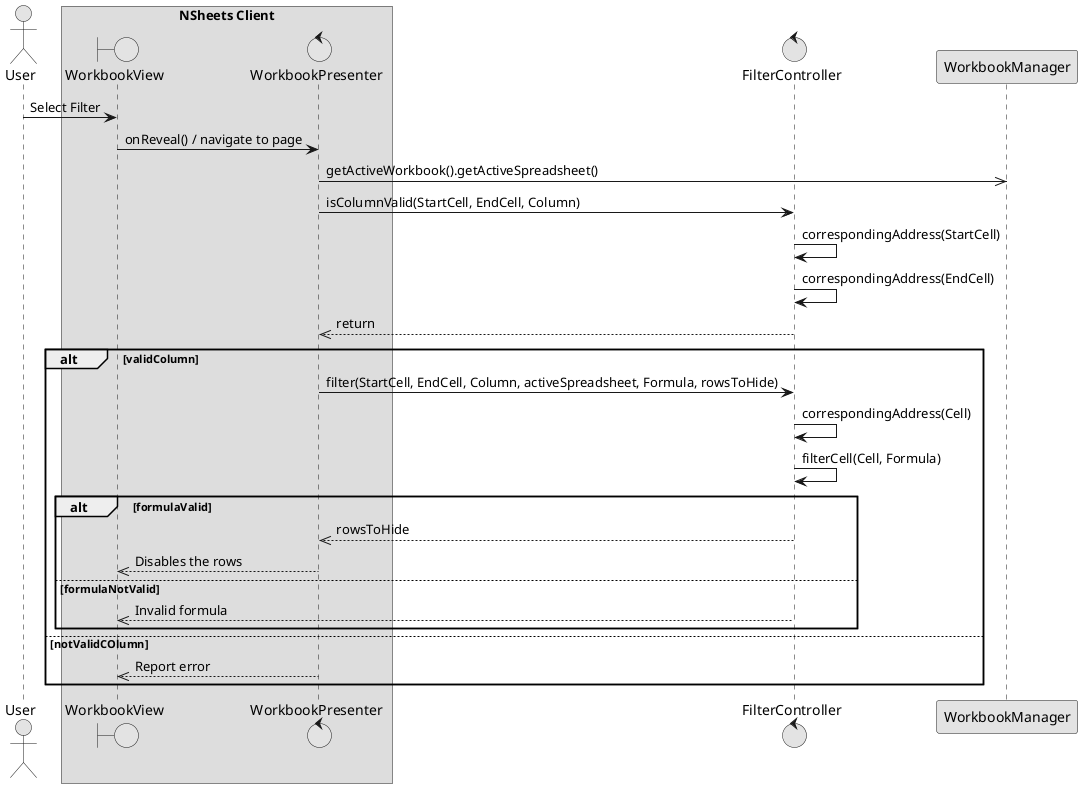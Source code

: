 @startuml  design1.png
skinparam handwritten false
skinparam monochrome true
skinparam packageStyle rect
skinparam defaultFontName FG Virgil
skinparam shadowing false

actor User
boundary WorkbookView
control WorkbookPresenter

box "NSheets Client"
participant WorkbookView
participant WorkbookPresenter 
end box

control FilterController

User -> WorkbookView : Select Filter
WorkbookView -> WorkbookPresenter : onReveal() / navigate to page 
WorkbookPresenter ->> WorkbookManager : getActiveWorkbook().getActiveSpreadsheet()
WorkbookPresenter -> FilterController : isColumnValid(StartCell, EndCell, Column)
FilterController -> FilterController : correspondingAddress(StartCell)
FilterController -> FilterController : correspondingAddress(EndCell)
FilterController -->> WorkbookPresenter : return
alt validColumn
    WorkbookPresenter -> FilterController : filter(StartCell, EndCell, Column, activeSpreadsheet, Formula, rowsToHide)
    FilterController -> FilterController : correspondingAddress(Cell)
    FilterController -> FilterController : filterCell(Cell, Formula)
    alt formulaValid
        FilterController -->> WorkbookPresenter : rowsToHide
        WorkbookPresenter -->> WorkbookView : Disables the rows
    else formulaNotValid
        FilterController -->> WorkbookView : Invalid formula
    end
else notValidCOlumn
    WorkbookPresenter -->> WorkbookView : Report error
end
@enduml